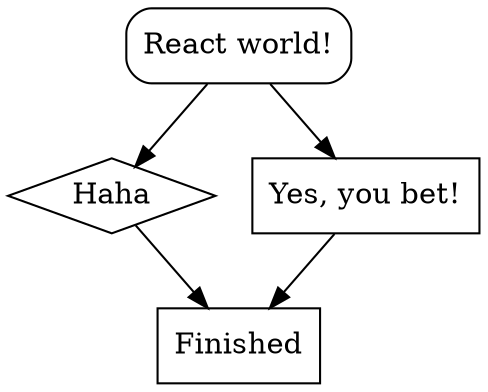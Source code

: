 digraph {
  U[
    shape="box",
    style=rounded,
    label="React world!"
  ]
  U -> A;
  U -> C;

  A[
    shape="diamond",
    label="Haha"
  ]
  A -> B;

  C[
    shape="heart",
    label="Yes, you bet!"
  ]
  C -> B;

  B[
    shape="box",
    label="Finished"
  ]
}
